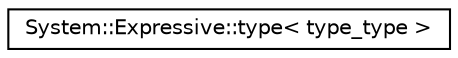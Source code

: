 digraph G
{
  edge [fontname="Helvetica",fontsize="10",labelfontname="Helvetica",labelfontsize="10"];
  node [fontname="Helvetica",fontsize="10",shape=record];
  rankdir="LR";
  Node1 [label="System::Expressive::type\< type_type \>",height=0.2,width=0.4,color="black", fillcolor="white", style="filled",URL="$class_system_1_1_expressive_1_1type.html"];
}
